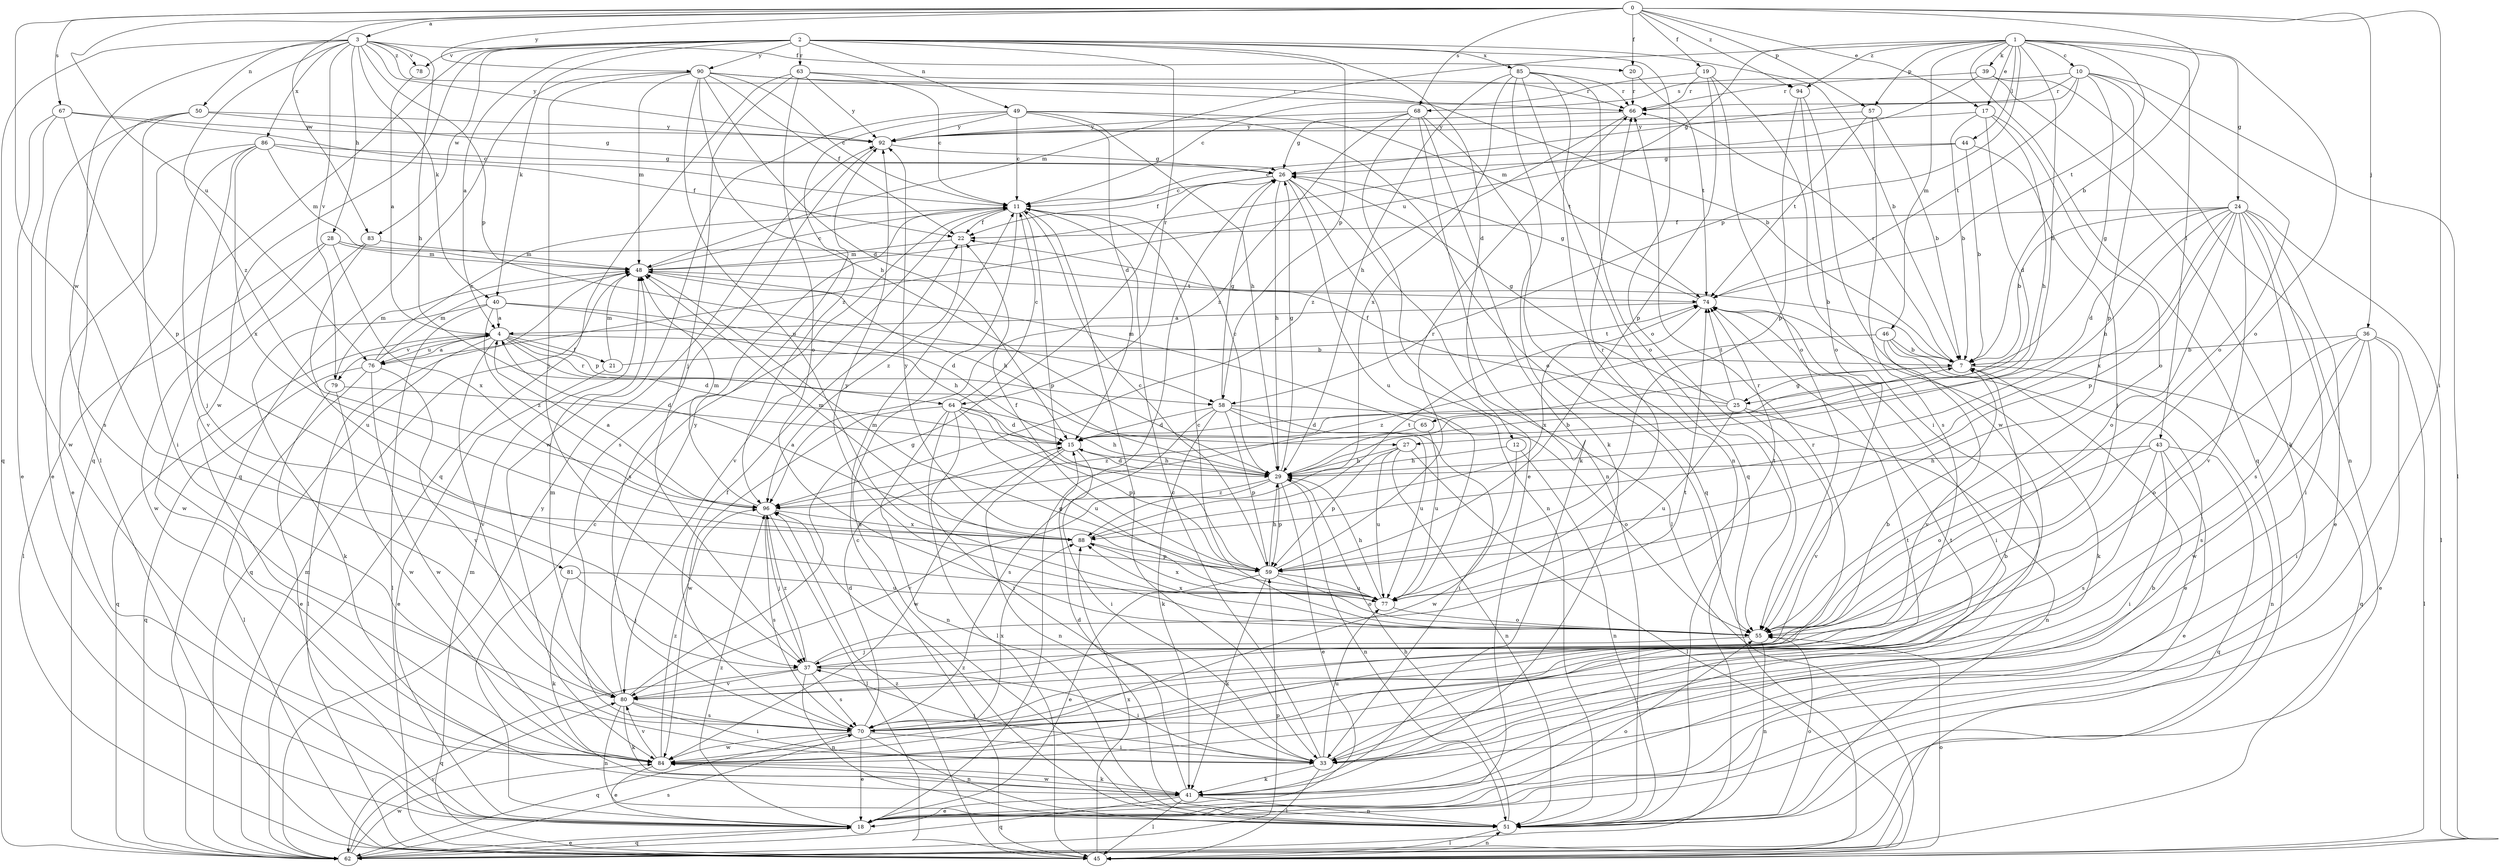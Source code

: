 strict digraph  {
0;
1;
2;
3;
4;
7;
10;
11;
12;
15;
17;
18;
19;
20;
21;
22;
24;
25;
26;
27;
28;
29;
33;
36;
37;
39;
40;
41;
43;
44;
45;
46;
48;
49;
50;
51;
55;
57;
58;
59;
62;
63;
64;
65;
66;
67;
68;
70;
74;
76;
77;
78;
79;
80;
81;
83;
84;
85;
86;
88;
90;
92;
94;
96;
0 -> 3  [label=a];
0 -> 7  [label=b];
0 -> 17  [label=e];
0 -> 19  [label=f];
0 -> 20  [label=f];
0 -> 33  [label=i];
0 -> 36  [label=j];
0 -> 57  [label=p];
0 -> 67  [label=s];
0 -> 68  [label=s];
0 -> 76  [label=u];
0 -> 81  [label=w];
0 -> 83  [label=w];
0 -> 90  [label=y];
0 -> 94  [label=z];
1 -> 10  [label=c];
1 -> 17  [label=e];
1 -> 24  [label=g];
1 -> 27  [label=h];
1 -> 39  [label=k];
1 -> 43  [label=l];
1 -> 44  [label=l];
1 -> 46  [label=m];
1 -> 48  [label=m];
1 -> 55  [label=o];
1 -> 57  [label=p];
1 -> 58  [label=p];
1 -> 62  [label=q];
1 -> 74  [label=t];
1 -> 76  [label=u];
1 -> 94  [label=z];
2 -> 4  [label=a];
2 -> 7  [label=b];
2 -> 12  [label=d];
2 -> 40  [label=k];
2 -> 49  [label=n];
2 -> 55  [label=o];
2 -> 58  [label=p];
2 -> 62  [label=q];
2 -> 63  [label=r];
2 -> 64  [label=r];
2 -> 78  [label=v];
2 -> 83  [label=w];
2 -> 84  [label=w];
2 -> 85  [label=x];
2 -> 90  [label=y];
3 -> 20  [label=f];
3 -> 27  [label=h];
3 -> 28  [label=h];
3 -> 40  [label=k];
3 -> 45  [label=l];
3 -> 50  [label=n];
3 -> 58  [label=p];
3 -> 62  [label=q];
3 -> 78  [label=v];
3 -> 79  [label=v];
3 -> 86  [label=x];
3 -> 92  [label=y];
3 -> 94  [label=z];
3 -> 96  [label=z];
4 -> 7  [label=b];
4 -> 15  [label=d];
4 -> 21  [label=f];
4 -> 45  [label=l];
4 -> 58  [label=p];
4 -> 62  [label=q];
4 -> 64  [label=r];
4 -> 76  [label=u];
4 -> 79  [label=v];
4 -> 80  [label=v];
7 -> 25  [label=g];
7 -> 51  [label=n];
7 -> 65  [label=r];
7 -> 66  [label=r];
10 -> 25  [label=g];
10 -> 26  [label=g];
10 -> 45  [label=l];
10 -> 55  [label=o];
10 -> 59  [label=p];
10 -> 66  [label=r];
10 -> 68  [label=s];
10 -> 74  [label=t];
11 -> 22  [label=f];
11 -> 33  [label=i];
11 -> 51  [label=n];
11 -> 59  [label=p];
11 -> 70  [label=s];
11 -> 80  [label=v];
12 -> 29  [label=h];
12 -> 51  [label=n];
12 -> 84  [label=w];
15 -> 29  [label=h];
15 -> 33  [label=i];
15 -> 51  [label=n];
15 -> 84  [label=w];
17 -> 7  [label=b];
17 -> 15  [label=d];
17 -> 29  [label=h];
17 -> 55  [label=o];
17 -> 92  [label=y];
18 -> 11  [label=c];
18 -> 26  [label=g];
18 -> 55  [label=o];
18 -> 62  [label=q];
18 -> 96  [label=z];
19 -> 11  [label=c];
19 -> 33  [label=i];
19 -> 55  [label=o];
19 -> 59  [label=p];
19 -> 66  [label=r];
20 -> 66  [label=r];
20 -> 74  [label=t];
21 -> 18  [label=e];
21 -> 48  [label=m];
21 -> 74  [label=t];
22 -> 48  [label=m];
22 -> 96  [label=z];
24 -> 7  [label=b];
24 -> 15  [label=d];
24 -> 18  [label=e];
24 -> 22  [label=f];
24 -> 29  [label=h];
24 -> 33  [label=i];
24 -> 45  [label=l];
24 -> 55  [label=o];
24 -> 59  [label=p];
24 -> 70  [label=s];
24 -> 80  [label=v];
24 -> 88  [label=x];
25 -> 15  [label=d];
25 -> 22  [label=f];
25 -> 26  [label=g];
25 -> 51  [label=n];
25 -> 74  [label=t];
25 -> 77  [label=u];
25 -> 80  [label=v];
26 -> 11  [label=c];
26 -> 22  [label=f];
26 -> 29  [label=h];
26 -> 45  [label=l];
26 -> 51  [label=n];
26 -> 77  [label=u];
27 -> 29  [label=h];
27 -> 45  [label=l];
27 -> 51  [label=n];
27 -> 59  [label=p];
27 -> 77  [label=u];
28 -> 7  [label=b];
28 -> 45  [label=l];
28 -> 48  [label=m];
28 -> 84  [label=w];
28 -> 88  [label=x];
29 -> 7  [label=b];
29 -> 11  [label=c];
29 -> 15  [label=d];
29 -> 18  [label=e];
29 -> 26  [label=g];
29 -> 51  [label=n];
29 -> 59  [label=p];
29 -> 80  [label=v];
29 -> 96  [label=z];
33 -> 11  [label=c];
33 -> 37  [label=j];
33 -> 41  [label=k];
33 -> 45  [label=l];
33 -> 74  [label=t];
33 -> 77  [label=u];
36 -> 7  [label=b];
36 -> 18  [label=e];
36 -> 33  [label=i];
36 -> 45  [label=l];
36 -> 55  [label=o];
36 -> 70  [label=s];
36 -> 84  [label=w];
37 -> 7  [label=b];
37 -> 33  [label=i];
37 -> 51  [label=n];
37 -> 62  [label=q];
37 -> 70  [label=s];
37 -> 74  [label=t];
37 -> 80  [label=v];
37 -> 96  [label=z];
39 -> 41  [label=k];
39 -> 48  [label=m];
39 -> 51  [label=n];
39 -> 66  [label=r];
40 -> 4  [label=a];
40 -> 15  [label=d];
40 -> 29  [label=h];
40 -> 41  [label=k];
40 -> 45  [label=l];
40 -> 96  [label=z];
41 -> 7  [label=b];
41 -> 15  [label=d];
41 -> 18  [label=e];
41 -> 45  [label=l];
41 -> 51  [label=n];
41 -> 62  [label=q];
41 -> 84  [label=w];
43 -> 18  [label=e];
43 -> 29  [label=h];
43 -> 33  [label=i];
43 -> 55  [label=o];
43 -> 62  [label=q];
43 -> 70  [label=s];
44 -> 7  [label=b];
44 -> 11  [label=c];
44 -> 26  [label=g];
44 -> 37  [label=j];
45 -> 11  [label=c];
45 -> 48  [label=m];
45 -> 51  [label=n];
45 -> 55  [label=o];
45 -> 88  [label=x];
45 -> 96  [label=z];
46 -> 7  [label=b];
46 -> 18  [label=e];
46 -> 62  [label=q];
46 -> 80  [label=v];
46 -> 96  [label=z];
48 -> 11  [label=c];
48 -> 29  [label=h];
48 -> 62  [label=q];
48 -> 74  [label=t];
49 -> 11  [label=c];
49 -> 15  [label=d];
49 -> 29  [label=h];
49 -> 55  [label=o];
49 -> 74  [label=t];
49 -> 84  [label=w];
49 -> 92  [label=y];
49 -> 96  [label=z];
50 -> 18  [label=e];
50 -> 26  [label=g];
50 -> 33  [label=i];
50 -> 70  [label=s];
50 -> 92  [label=y];
51 -> 29  [label=h];
51 -> 45  [label=l];
51 -> 55  [label=o];
51 -> 96  [label=z];
55 -> 11  [label=c];
55 -> 37  [label=j];
55 -> 51  [label=n];
55 -> 88  [label=x];
55 -> 92  [label=y];
57 -> 7  [label=b];
57 -> 70  [label=s];
57 -> 74  [label=t];
57 -> 92  [label=y];
58 -> 15  [label=d];
58 -> 26  [label=g];
58 -> 33  [label=i];
58 -> 41  [label=k];
58 -> 55  [label=o];
58 -> 59  [label=p];
58 -> 70  [label=s];
58 -> 77  [label=u];
59 -> 11  [label=c];
59 -> 18  [label=e];
59 -> 22  [label=f];
59 -> 29  [label=h];
59 -> 41  [label=k];
59 -> 48  [label=m];
59 -> 55  [label=o];
59 -> 66  [label=r];
59 -> 77  [label=u];
62 -> 18  [label=e];
62 -> 48  [label=m];
62 -> 59  [label=p];
62 -> 70  [label=s];
62 -> 80  [label=v];
62 -> 84  [label=w];
62 -> 92  [label=y];
63 -> 11  [label=c];
63 -> 37  [label=j];
63 -> 55  [label=o];
63 -> 62  [label=q];
63 -> 66  [label=r];
63 -> 92  [label=y];
64 -> 11  [label=c];
64 -> 15  [label=d];
64 -> 29  [label=h];
64 -> 33  [label=i];
64 -> 45  [label=l];
64 -> 51  [label=n];
64 -> 59  [label=p];
64 -> 77  [label=u];
64 -> 84  [label=w];
65 -> 48  [label=m];
65 -> 77  [label=u];
65 -> 96  [label=z];
66 -> 92  [label=y];
66 -> 96  [label=z];
67 -> 11  [label=c];
67 -> 18  [label=e];
67 -> 59  [label=p];
67 -> 84  [label=w];
67 -> 92  [label=y];
68 -> 18  [label=e];
68 -> 26  [label=g];
68 -> 41  [label=k];
68 -> 51  [label=n];
68 -> 62  [label=q];
68 -> 92  [label=y];
68 -> 96  [label=z];
70 -> 7  [label=b];
70 -> 15  [label=d];
70 -> 18  [label=e];
70 -> 22  [label=f];
70 -> 33  [label=i];
70 -> 51  [label=n];
70 -> 62  [label=q];
70 -> 84  [label=w];
70 -> 88  [label=x];
74 -> 4  [label=a];
74 -> 26  [label=g];
74 -> 33  [label=i];
74 -> 41  [label=k];
74 -> 88  [label=x];
76 -> 4  [label=a];
76 -> 11  [label=c];
76 -> 45  [label=l];
76 -> 48  [label=m];
76 -> 62  [label=q];
76 -> 80  [label=v];
76 -> 84  [label=w];
77 -> 29  [label=h];
77 -> 55  [label=o];
77 -> 66  [label=r];
77 -> 74  [label=t];
77 -> 88  [label=x];
77 -> 92  [label=y];
78 -> 4  [label=a];
79 -> 15  [label=d];
79 -> 18  [label=e];
79 -> 48  [label=m];
79 -> 84  [label=w];
80 -> 26  [label=g];
80 -> 33  [label=i];
80 -> 41  [label=k];
80 -> 48  [label=m];
80 -> 51  [label=n];
80 -> 70  [label=s];
80 -> 92  [label=y];
81 -> 37  [label=j];
81 -> 41  [label=k];
81 -> 77  [label=u];
83 -> 48  [label=m];
83 -> 77  [label=u];
83 -> 84  [label=w];
84 -> 18  [label=e];
84 -> 41  [label=k];
84 -> 66  [label=r];
84 -> 74  [label=t];
84 -> 80  [label=v];
84 -> 96  [label=z];
85 -> 29  [label=h];
85 -> 41  [label=k];
85 -> 51  [label=n];
85 -> 55  [label=o];
85 -> 62  [label=q];
85 -> 66  [label=r];
85 -> 88  [label=x];
86 -> 18  [label=e];
86 -> 22  [label=f];
86 -> 26  [label=g];
86 -> 37  [label=j];
86 -> 48  [label=m];
86 -> 80  [label=v];
86 -> 88  [label=x];
88 -> 4  [label=a];
88 -> 48  [label=m];
88 -> 59  [label=p];
88 -> 74  [label=t];
90 -> 7  [label=b];
90 -> 11  [label=c];
90 -> 15  [label=d];
90 -> 22  [label=f];
90 -> 29  [label=h];
90 -> 37  [label=j];
90 -> 48  [label=m];
90 -> 62  [label=q];
90 -> 66  [label=r];
90 -> 77  [label=u];
92 -> 26  [label=g];
92 -> 70  [label=s];
94 -> 55  [label=o];
94 -> 59  [label=p];
94 -> 84  [label=w];
96 -> 4  [label=a];
96 -> 37  [label=j];
96 -> 45  [label=l];
96 -> 48  [label=m];
96 -> 70  [label=s];
96 -> 88  [label=x];
}
